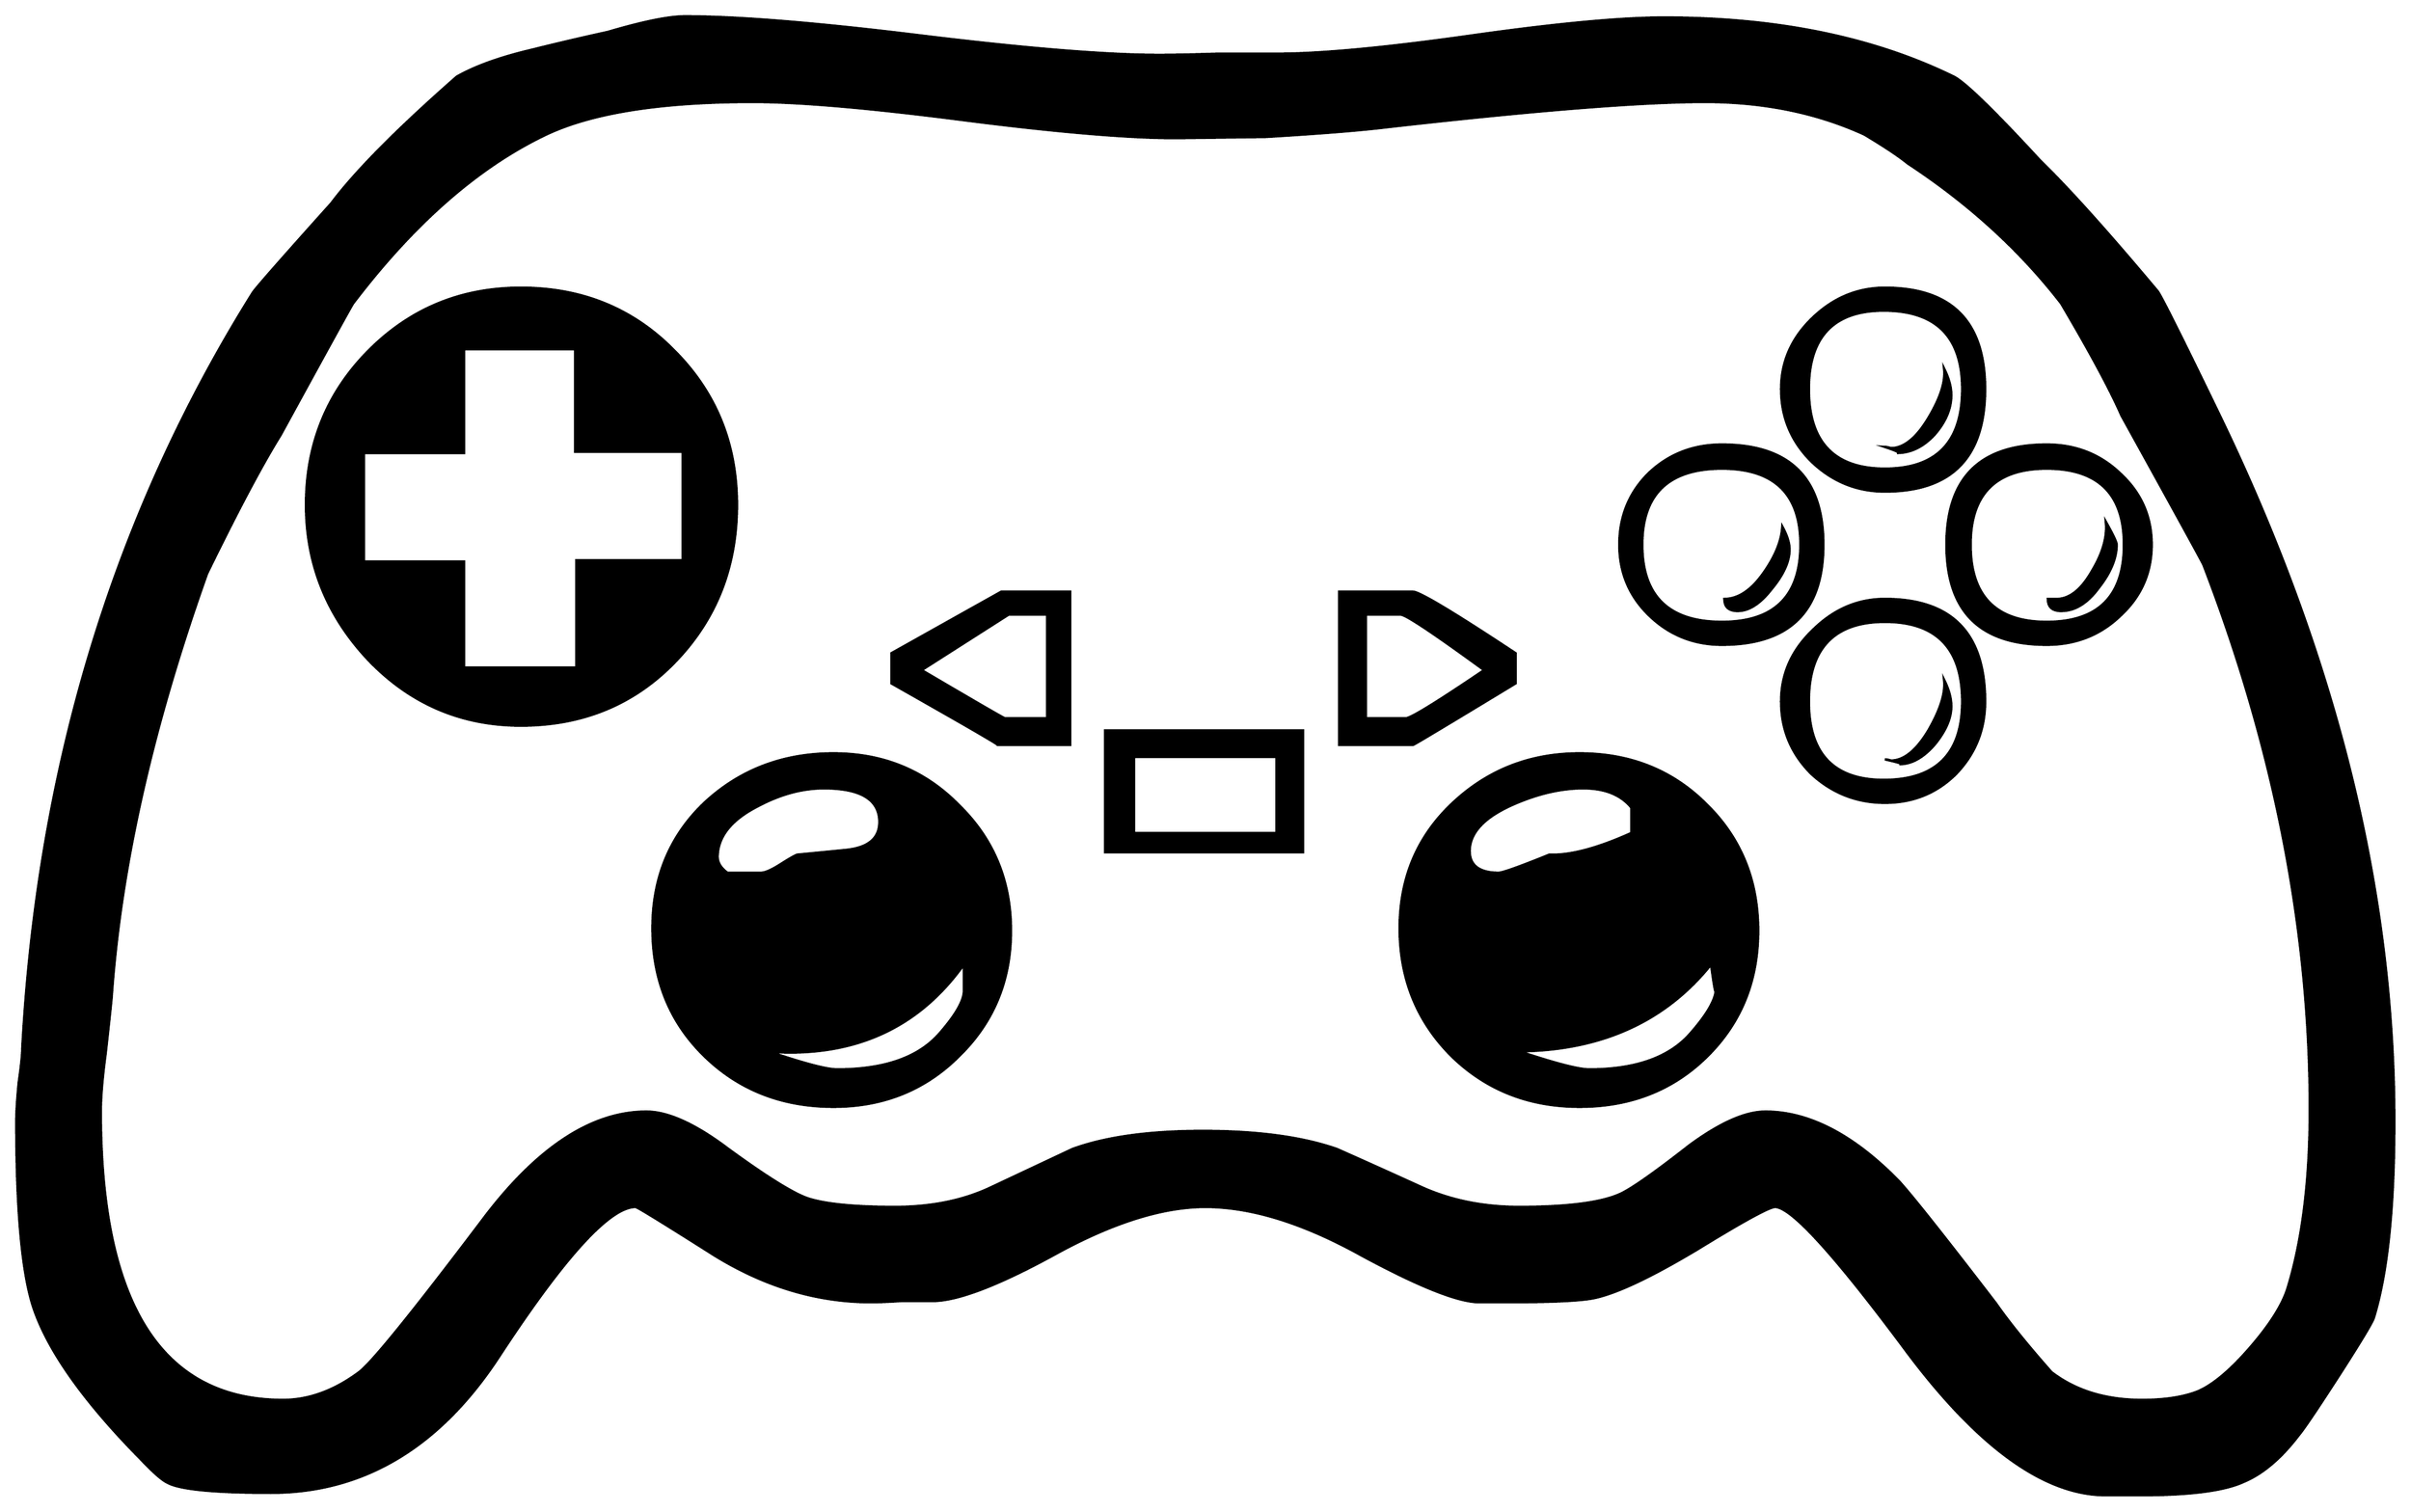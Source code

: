 


\begin{tikzpicture}[y=0.80pt, x=0.80pt, yscale=-1.0, xscale=1.0, inner sep=0pt, outer sep=0pt]
\begin{scope}[shift={(100.0,1697.0)},nonzero rule]
  \path[draw=.,fill=.,line width=1.600pt] (2052.0,-270.0) ..
    controls (2052.0,-198.0) and (2046.333,-143.667) ..
    (2035.0,-107.0) .. controls (2033.667,-103.0) and
    (2024.667,-88.0) .. (2008.0,-62.0) .. controls (1988.667,-32.0)
    and (1977.0,-14.667) .. (1973.0,-10.0) .. controls
    (1958.333,9.333) and (1943.0,22.333) .. (1927.0,29.0) .. controls
    (1911.0,36.333) and (1882.667,40.0) .. (1842.0,40.0) --
    (1813.0,40.0) .. controls (1762.333,40.0) and (1707.333,0.333) ..
    (1648.0,-79.0) .. controls (1588.667,-159.0) and
    (1552.333,-199.0) .. (1539.0,-199.0) .. controls
    (1534.333,-199.0) and (1513.0,-187.333) .. (1475.0,-164.0) ..
    controls (1435.0,-140.0) and (1405.667,-126.333) ..
    (1387.0,-123.0) .. controls (1375.0,-121.0) and
    (1352.0,-120.0) .. (1318.0,-120.0) -- (1294.0,-120.0) ..
    controls (1276.667,-120.0) and (1244.0,-133.0) ..
    (1196.0,-159.0) .. controls (1148.0,-185.667) and
    (1105.0,-199.0) .. (1067.0,-199.0) .. controls
    (1031.667,-199.0) and (990.333,-186.0) .. (943.0,-160.0) ..
    controls (895.667,-134.0) and (861.667,-121.0) .. (841.0,-121.0)
    .. controls (835.0,-121.0) and (826.333,-121.0) ..
    (815.0,-121.0) .. controls (804.333,-120.333) and (796.0,-120.0)
    .. (790.0,-120.0) .. controls (745.333,-120.0) and
    (702.0,-133.0) .. (660.0,-159.0) .. controls (618.0,-185.667)
    and (596.333,-199.0) .. (595.0,-199.0) .. controls
    (573.667,-199.0) and (536.0,-157.667) .. (482.0,-75.0) ..
    controls (432.667,0.333) and (369.667,38.0) .. (293.0,38.0) ..
    controls (247.0,38.0) and (218.667,35.333) .. (208.0,30.0) ..
    controls (203.333,28.0) and (195.667,21.333) .. (185.0,10.0) ..
    controls (137.667,-38.0) and (108.0,-80.0) .. (96.0,-116.0) ..
    controls (86.667,-144.667) and (82.0,-196.0) .. (82.0,-270.0) ..
    controls (82.0,-277.333) and (82.667,-288.0) .. (84.0,-302.0) ..
    controls (86.0,-316.0) and (87.0,-325.667) .. (87.0,-331.0) ..
    controls (99.667,-565.0) and (163.333,-773.667) .. (278.0,-957.0)
    .. controls (280.667,-961.0) and (302.333,-985.667) ..
    (343.0,-1031.0) .. controls (363.0,-1057.667) and
    (397.667,-1092.667) .. (447.0,-1136.0) .. controls
    (462.333,-1144.667) and (482.667,-1152.0) .. (508.0,-1158.0) ..
    controls (529.333,-1163.333) and (550.667,-1168.333) ..
    (572.0,-1173.0) .. controls (601.333,-1181.667) and
    (622.667,-1186.0) .. (636.0,-1186.0) .. controls
    (680.0,-1186.0) and (745.333,-1180.667) .. (832.0,-1170.0) ..
    controls (919.333,-1159.333) and (985.0,-1154.0) ..
    (1029.0,-1154.0) .. controls (1039.667,-1154.0) and
    (1056.0,-1154.333) .. (1078.0,-1155.0) .. controls
    (1100.0,-1155.0) and (1116.333,-1155.0) .. (1127.0,-1155.0) ..
    controls (1163.0,-1155.0) and (1216.333,-1160.0) ..
    (1287.0,-1170.0) .. controls (1357.667,-1180.0) and
    (1411.0,-1185.0) .. (1447.0,-1185.0) .. controls
    (1540.333,-1185.0) and (1620.333,-1168.667) .. (1687.0,-1136.0) ..
    controls (1696.333,-1131.333) and (1720.333,-1108.0) ..
    (1759.0,-1066.0) .. controls (1782.333,-1043.333) and
    (1814.667,-1007.333) .. (1856.0,-958.0) .. controls
    (1859.333,-953.333) and (1876.0,-920.0) .. (1906.0,-858.0) ..
    controls (2003.333,-657.333) and (2052.0,-461.333) ..
    (2052.0,-270.0) -- cycle(1982.0,-280.0) .. controls
    (1982.0,-428.0) and (1952.667,-578.333) .. (1894.0,-731.0) ..
    controls (1894.0,-731.667) and (1871.333,-773.0) ..
    (1826.0,-855.0) .. controls (1816.667,-876.333) and
    (1800.0,-907.333) .. (1776.0,-948.0) .. controls
    (1742.0,-992.0) and (1699.667,-1030.667) .. (1649.0,-1064.0) ..
    controls (1641.667,-1070.0) and (1629.667,-1078.0) ..
    (1613.0,-1088.0) .. controls (1573.667,-1106.0) and
    (1529.667,-1115.0) .. (1481.0,-1115.0) .. controls
    (1428.333,-1115.0) and (1340.333,-1108.0) .. (1217.0,-1094.0) ..
    controls (1195.0,-1091.333) and (1161.667,-1088.667) ..
    (1117.0,-1086.0) -- (1043.0,-1085.0) .. controls
    (1003.0,-1085.0) and (944.0,-1090.0) .. (866.0,-1100.0) ..
    controls (788.667,-1110.0) and (730.667,-1115.0) ..
    (692.0,-1115.0) .. controls (616.0,-1115.0) and
    (559.0,-1106.0) .. (521.0,-1088.0) .. controls
    (465.0,-1061.333) and (411.667,-1014.667) .. (361.0,-948.0) ..
    controls (360.333,-947.333) and (340.333,-911.0) .. (301.0,-839.0)
    .. controls (285.667,-814.333) and (265.333,-776.0) ..
    (240.0,-724.0) .. controls (194.667,-596.667) and (168.333,-479.667)
    .. (161.0,-373.0) .. controls (160.333,-365.667) and
    (158.667,-350.0) .. (156.0,-326.0) .. controls (153.333,-306.0)
    and (152.0,-290.0) .. (152.0,-278.0) .. controls
    (152.0,-118.667) and (202.333,-39.0) .. (303.0,-39.0) ..
    controls (324.333,-39.0) and (345.333,-46.667) .. (366.0,-62.0) ..
    controls (376.667,-70.0) and (411.667,-113.333) .. (471.0,-192.0)
    .. controls (515.0,-249.333) and (559.333,-278.0) ..
    (604.0,-278.0) .. controls (622.0,-278.0) and (644.667,-267.667)
    .. (672.0,-247.0) .. controls (704.0,-223.667) and
    (726.0,-210.0) .. (738.0,-206.0) .. controls (752.667,-201.333)
    and (776.667,-199.0) .. (810.0,-199.0) .. controls
    (840.0,-199.0) and (866.333,-204.333) .. (889.0,-215.0) ..
    controls (911.667,-225.667) and (934.333,-236.333) .. (957.0,-247.0)
    .. controls (984.333,-257.0) and (1020.333,-262.0) ..
    (1065.0,-262.0) .. controls (1110.333,-262.0) and
    (1147.333,-257.0) .. (1176.0,-247.0) .. controls
    (1200.0,-236.333) and (1223.667,-225.667) .. (1247.0,-215.0) ..
    controls (1271.0,-204.333) and (1297.667,-199.0) ..
    (1327.0,-199.0) .. controls (1365.667,-199.0) and
    (1393.0,-202.333) .. (1409.0,-209.0) .. controls
    (1417.667,-212.333) and (1437.333,-226.0) .. (1468.0,-250.0) ..
    controls (1493.333,-268.667) and (1514.333,-278.0) ..
    (1531.0,-278.0) .. controls (1567.0,-278.0) and
    (1603.667,-259.0) .. (1641.0,-221.0) .. controls
    (1651.0,-210.333) and (1678.0,-176.333) .. (1722.0,-119.0) ..
    controls (1732.667,-103.667) and (1748.0,-84.667) ..
    (1768.0,-62.0) .. controls (1788.0,-46.667) and (1813.0,-39.0)
    .. (1843.0,-39.0) .. controls (1861.667,-39.0) and
    (1877.0,-41.333) .. (1889.0,-46.0) .. controls (1901.667,-51.333)
    and (1916.333,-63.667) .. (1933.0,-83.0) .. controls
    (1949.667,-102.333) and (1960.0,-119.0) .. (1964.0,-133.0) ..
    controls (1976.0,-173.0) and (1982.0,-222.0) ..
    (1982.0,-280.0) -- cycle(1851.0,-748.0) .. controls
    (1851.0,-724.667) and (1842.333,-705.0) .. (1825.0,-689.0) ..
    controls (1808.333,-673.0) and (1788.0,-665.0) ..
    (1764.0,-665.0) .. controls (1708.667,-665.0) and
    (1681.0,-692.667) .. (1681.0,-748.0) .. controls
    (1681.0,-803.333) and (1708.667,-831.0) .. (1764.0,-831.0) ..
    controls (1788.0,-831.0) and (1808.333,-823.0) ..
    (1825.0,-807.0) .. controls (1842.333,-791.0) and
    (1851.0,-771.333) .. (1851.0,-748.0) -- cycle(1713.0,-877.0)
    .. controls (1713.0,-820.333) and (1685.333,-792.0) ..
    (1630.0,-792.0) .. controls (1606.667,-792.0) and
    (1586.333,-800.333) .. (1569.0,-817.0) .. controls
    (1552.333,-833.667) and (1544.0,-853.667) .. (1544.0,-877.0) ..
    controls (1544.0,-899.667) and (1552.667,-919.333) ..
    (1570.0,-936.0) .. controls (1587.333,-952.667) and
    (1607.333,-961.0) .. (1630.0,-961.0) .. controls
    (1685.333,-961.0) and (1713.0,-933.0) .. (1713.0,-877.0) --
    cycle(1713.0,-618.0) .. controls (1713.0,-594.667) and
    (1705.0,-574.667) .. (1689.0,-558.0) .. controls
    (1673.0,-542.0) and (1653.333,-534.0) .. (1630.0,-534.0) ..
    controls (1606.667,-534.0) and (1586.333,-542.0) ..
    (1569.0,-558.0) .. controls (1552.333,-574.667) and
    (1544.0,-594.667) .. (1544.0,-618.0) .. controls
    (1544.0,-640.667) and (1552.667,-660.333) .. (1570.0,-677.0) ..
    controls (1587.333,-694.333) and (1607.333,-703.0) ..
    (1630.0,-703.0) .. controls (1685.333,-703.0) and
    (1713.0,-674.667) .. (1713.0,-618.0) -- cycle(1579.0,-748.0)
    .. controls (1579.0,-692.667) and (1551.0,-665.0) ..
    (1495.0,-665.0) .. controls (1471.667,-665.0) and
    (1451.667,-673.0) .. (1435.0,-689.0) .. controls
    (1418.333,-705.0) and (1410.0,-724.667) .. (1410.0,-748.0) ..
    controls (1410.0,-771.333) and (1418.0,-791.0) ..
    (1434.0,-807.0) .. controls (1450.667,-823.0) and
    (1471.0,-831.0) .. (1495.0,-831.0) .. controls
    (1551.0,-831.0) and (1579.0,-803.333) .. (1579.0,-748.0) --
    cycle(1324.0,-633.0) .. controls (1268.0,-599.0) and
    (1239.667,-582.0) .. (1239.0,-582.0) -- (1178.0,-582.0) --
    (1178.0,-709.0) -- (1239.0,-709.0) .. controls
    (1244.333,-709.0) and (1272.667,-692.0) .. (1324.0,-658.0) --
    (1324.0,-633.0) -- cycle(1525.0,-428.0) .. controls
    (1525.0,-386.0) and (1510.667,-351.0) .. (1482.0,-323.0) ..
    controls (1454.0,-295.667) and (1419.0,-282.0) ..
    (1377.0,-282.0) .. controls (1335.0,-282.0) and
    (1299.667,-296.0) .. (1271.0,-324.0) .. controls
    (1242.333,-352.667) and (1228.0,-388.0) .. (1228.0,-430.0) ..
    controls (1228.0,-471.333) and (1242.333,-505.667) ..
    (1271.0,-533.0) .. controls (1300.333,-561.0) and
    (1335.667,-575.0) .. (1377.0,-575.0) .. controls
    (1419.0,-575.0) and (1454.0,-561.0) .. (1482.0,-533.0) ..
    controls (1510.667,-505.0) and (1525.0,-470.0) ..
    (1525.0,-428.0) -- cycle(1148.0,-493.0) -- (984.0,-493.0) --
    (984.0,-594.0) -- (1148.0,-594.0) -- (1148.0,-493.0) --
    cycle(955.0,-582.0) -- (895.0,-582.0) .. controls
    (896.333,-582.0) and (867.0,-599.0) .. (807.0,-633.0) --
    (807.0,-658.0) .. controls (867.667,-692.0) and (898.0,-709.0)
    .. (898.0,-709.0) -- (955.0,-709.0) -- (955.0,-582.0) --
    cycle(679.0,-781.0) .. controls (679.0,-729.667) and
    (662.0,-686.333) .. (628.0,-651.0) .. controls (594.0,-615.667)
    and (551.333,-598.0) .. (500.0,-598.0) .. controls
    (450.667,-598.0) and (408.667,-616.0) .. (374.0,-652.0) ..
    controls (339.333,-688.667) and (322.0,-731.667) .. (322.0,-781.0)
    .. controls (322.0,-831.0) and (339.0,-873.333) ..
    (373.0,-908.0) .. controls (407.667,-943.333) and (450.0,-961.0)
    .. (500.0,-961.0) .. controls (550.667,-961.0) and
    (593.0,-943.667) .. (627.0,-909.0) .. controls (661.667,-874.333)
    and (679.0,-831.667) .. (679.0,-781.0) -- cycle(906.0,-428.0)
    .. controls (906.0,-386.667) and (891.667,-352.0) ..
    (863.0,-324.0) .. controls (835.0,-296.0) and (800.333,-282.0)
    .. (759.0,-282.0) .. controls (716.333,-282.0) and
    (680.667,-296.0) .. (652.0,-324.0) .. controls (623.333,-352.0)
    and (609.0,-387.333) .. (609.0,-430.0) .. controls
    (609.0,-472.0) and (623.333,-506.667) .. (652.0,-534.0) ..
    controls (681.333,-561.333) and (717.0,-575.0) .. (759.0,-575.0)
    .. controls (800.333,-575.0) and (835.0,-560.667) ..
    (863.0,-532.0) .. controls (891.667,-504.0) and (906.0,-469.333)
    .. (906.0,-428.0) -- cycle(1828.0,-748.0) .. controls
    (1828.0,-790.0) and (1806.667,-811.0) .. (1764.0,-811.0) ..
    controls (1722.0,-811.0) and (1701.0,-790.0) ..
    (1701.0,-748.0) .. controls (1701.0,-705.333) and
    (1722.0,-684.0) .. (1764.0,-684.0) .. controls
    (1806.667,-684.0) and (1828.0,-705.333) .. (1828.0,-748.0) --
    cycle(1694.0,-877.0) .. controls (1694.0,-920.333) and
    (1672.333,-942.0) .. (1629.0,-942.0) .. controls
    (1587.667,-942.0) and (1567.0,-920.333) .. (1567.0,-877.0) ..
    controls (1567.0,-833.0) and (1588.0,-811.0) ..
    (1630.0,-811.0) .. controls (1672.667,-811.0) and
    (1694.0,-833.0) .. (1694.0,-877.0) -- cycle(1694.0,-618.0)
    .. controls (1694.0,-662.0) and (1672.667,-684.0) ..
    (1630.0,-684.0) .. controls (1588.0,-684.0) and
    (1567.0,-662.0) .. (1567.0,-618.0) .. controls
    (1567.0,-574.667) and (1587.667,-553.0) .. (1629.0,-553.0) ..
    controls (1672.333,-553.0) and (1694.0,-574.667) ..
    (1694.0,-618.0) -- cycle(1560.0,-748.0) .. controls
    (1560.0,-790.0) and (1538.333,-811.0) .. (1495.0,-811.0) ..
    controls (1451.0,-811.0) and (1429.0,-790.0) ..
    (1429.0,-748.0) .. controls (1429.0,-705.333) and
    (1451.0,-684.0) .. (1495.0,-684.0) .. controls
    (1538.333,-684.0) and (1560.0,-705.333) .. (1560.0,-748.0) --
    cycle(1298.0,-644.0) .. controls (1256.0,-674.667) and
    (1233.0,-690.0) .. (1229.0,-690.0) -- (1200.0,-690.0) --
    (1200.0,-604.0) -- (1233.0,-604.0) .. controls
    (1237.0,-604.0) and (1258.667,-617.333) .. (1298.0,-644.0) --
    cycle(1420.0,-509.0) -- (1420.0,-530.0) .. controls
    (1411.333,-540.667) and (1398.0,-546.0) .. (1380.0,-546.0) ..
    controls (1362.0,-546.0) and (1343.0,-541.667) ..
    (1323.0,-533.0) .. controls (1298.333,-522.333) and
    (1286.0,-509.333) .. (1286.0,-494.0) .. controls
    (1286.0,-482.0) and (1294.0,-476.0) .. (1310.0,-476.0) ..
    controls (1313.333,-476.0) and (1327.333,-481.0) ..
    (1352.0,-491.0) .. controls (1369.333,-490.333) and
    (1392.0,-496.333) .. (1420.0,-509.0) -- cycle(1490.0,-380.0)
    .. controls (1490.0,-373.333) and (1488.667,-380.0) ..
    (1486.0,-400.0) .. controls (1448.0,-352.667) and
    (1395.0,-328.667) .. (1327.0,-328.0) .. controls
    (1357.0,-318.0) and (1376.333,-313.0) .. (1385.0,-313.0) ..
    controls (1423.667,-313.0) and (1451.667,-323.0) ..
    (1469.0,-343.0) .. controls (1483.0,-359.0) and
    (1490.0,-371.333) .. (1490.0,-380.0) -- cycle(1126.0,-509.0)
    -- (1126.0,-572.0) -- (1008.0,-572.0) -- (1008.0,-509.0) --
    (1126.0,-509.0) -- cycle(936.0,-604.0) -- (936.0,-690.0) --
    (904.0,-690.0) -- (832.0,-644.0) .. controls (877.333,-617.333)
    and (900.333,-604.0) .. (901.0,-604.0) -- (936.0,-604.0) --
    cycle(634.0,-735.0) -- (634.0,-825.0) -- (545.0,-825.0) --
    (545.0,-910.0) -- (453.0,-910.0) -- (453.0,-824.0) --
    (370.0,-824.0) -- (370.0,-734.0) -- (453.0,-734.0) --
    (453.0,-646.0) -- (546.0,-646.0) -- (546.0,-735.0) --
    (634.0,-735.0) -- cycle(797.0,-518.0) .. controls
    (797.0,-536.667) and (781.667,-546.0) .. (751.0,-546.0) ..
    controls (733.0,-546.0) and (714.667,-541.0) .. (696.0,-531.0)
    .. controls (674.0,-519.667) and (663.0,-505.667) ..
    (663.0,-489.0) .. controls (663.0,-484.333) and (665.667,-480.0)
    .. (671.0,-476.0) -- (699.0,-476.0) .. controls
    (702.333,-476.0) and (707.667,-478.333) .. (715.0,-483.0) ..
    controls (722.333,-487.667) and (727.0,-490.333) .. (729.0,-491.0)
    .. controls (743.0,-492.333) and (756.667,-493.667) ..
    (770.0,-495.0) .. controls (788.0,-497.0) and (797.0,-504.667)
    .. (797.0,-518.0) -- cycle(867.0,-378.0) -- (867.0,-400.0)
    .. controls (832.333,-351.333) and (784.333,-327.0) ..
    (723.0,-327.0) .. controls (717.0,-327.0) and (711.0,-327.333)
    .. (705.0,-328.0) .. controls (734.333,-318.0) and
    (753.333,-313.0) .. (762.0,-313.0) .. controls (801.333,-313.0)
    and (829.667,-323.0) .. (847.0,-343.0) .. controls
    (860.333,-358.333) and (867.0,-370.0) .. (867.0,-378.0) --
    cycle(1822.0,-748.0) .. controls (1822.0,-736.667) and
    (1817.0,-724.667) .. (1807.0,-712.0) .. controls
    (1797.667,-699.333) and (1787.333,-693.0) .. (1776.0,-693.0) ..
    controls (1768.667,-693.0) and (1765.0,-696.333) ..
    (1765.0,-703.0) -- (1771.0,-703.0) .. controls
    (1782.333,-702.333) and (1792.667,-710.333) .. (1802.0,-727.0) ..
    controls (1810.667,-741.667) and (1814.333,-755.0) ..
    (1813.0,-767.0) .. controls (1819.0,-756.333) and
    (1822.0,-750.0) .. (1822.0,-748.0) -- cycle(1685.0,-872.0)
    .. controls (1685.0,-860.667) and (1680.333,-849.667) ..
    (1671.0,-839.0) .. controls (1661.667,-829.0) and
    (1651.333,-824.0) .. (1640.0,-824.0) .. controls
    (1643.333,-824.0) and (1640.0,-825.667) .. (1630.0,-829.0) ..
    controls (1631.333,-829.0) and (1633.0,-828.667) ..
    (1635.0,-828.0) .. controls (1645.667,-828.0) and
    (1656.0,-836.333) .. (1666.0,-853.0) .. controls
    (1676.0,-869.667) and (1680.333,-883.333) .. (1679.0,-894.0) ..
    controls (1683.0,-886.0) and (1685.0,-878.667) ..
    (1685.0,-872.0) -- cycle(1685.0,-614.0) .. controls
    (1685.0,-604.0) and (1680.333,-593.333) .. (1671.0,-582.0) ..
    controls (1661.667,-571.333) and (1652.0,-566.0) ..
    (1642.0,-566.0) .. controls (1646.0,-566.0) and
    (1642.0,-567.333) .. (1630.0,-570.0) .. controls
    (1631.333,-570.0) and (1633.0,-569.667) .. (1635.0,-569.0) ..
    controls (1645.667,-569.0) and (1656.0,-577.333) ..
    (1666.0,-594.0) .. controls (1676.0,-611.333) and
    (1680.333,-625.333) .. (1679.0,-636.0) .. controls
    (1683.0,-628.0) and (1685.0,-620.667) .. (1685.0,-614.0) --
    cycle(1551.0,-744.0) .. controls (1551.0,-734.0) and
    (1546.0,-723.0) .. (1536.0,-711.0) .. controls
    (1526.667,-699.0) and (1517.333,-693.0) .. (1508.0,-693.0) ..
    controls (1500.667,-693.0) and (1497.0,-696.333) ..
    (1497.0,-703.0) .. controls (1508.333,-703.0) and
    (1519.0,-710.0) .. (1529.0,-724.0) .. controls
    (1539.0,-738.0) and (1544.333,-751.0) .. (1545.0,-763.0) ..
    controls (1549.0,-755.667) and (1551.0,-749.333) ..
    (1551.0,-744.0) -- cycle;
\end{scope}

\end{tikzpicture}

